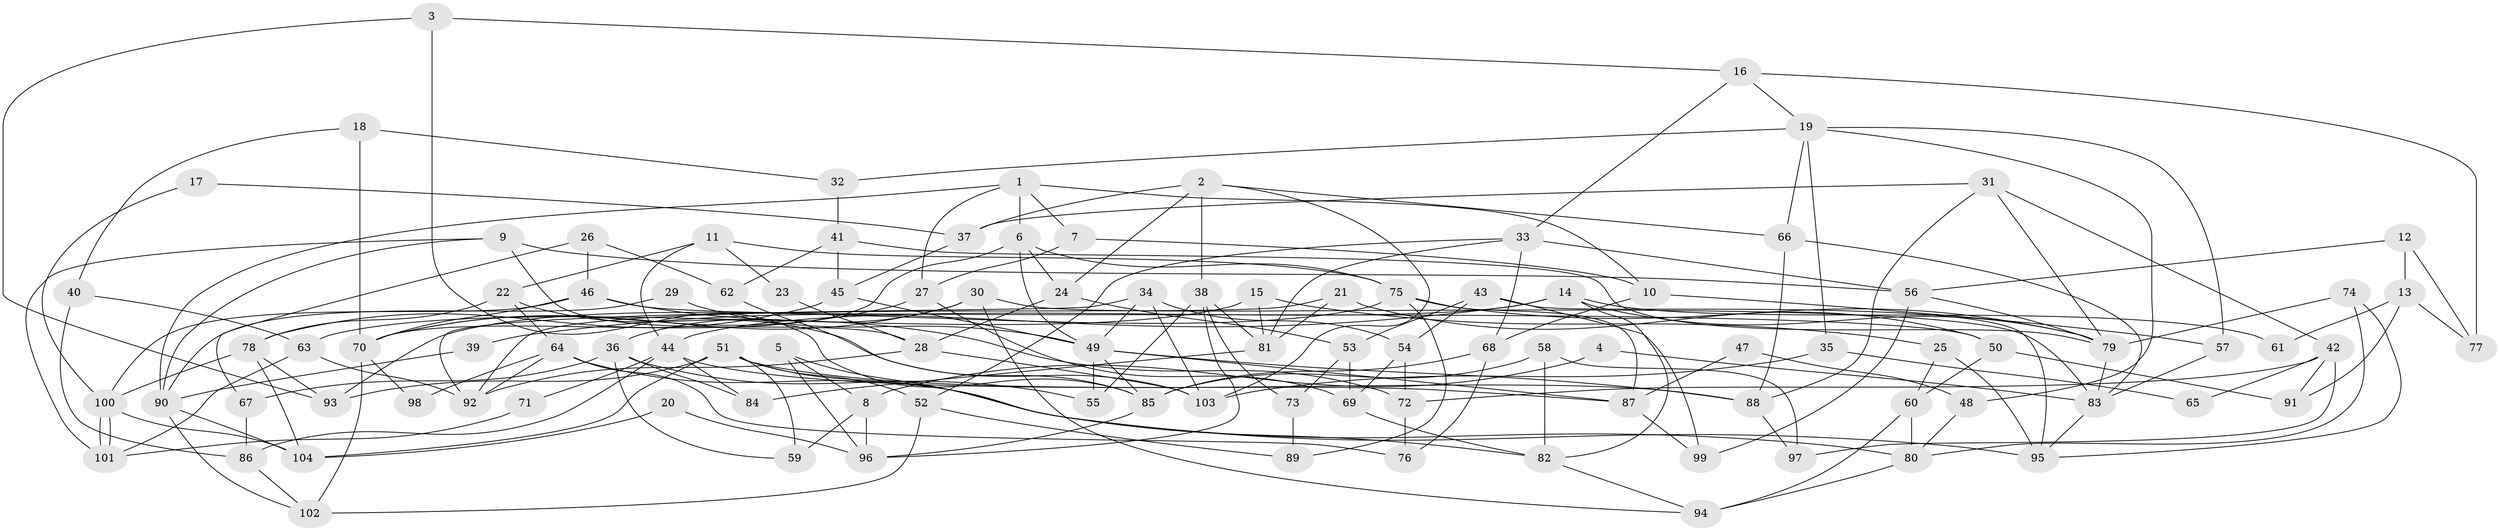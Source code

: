 // coarse degree distribution, {4: 0.2638888888888889, 5: 0.1388888888888889, 2: 0.125, 6: 0.1111111111111111, 3: 0.19444444444444445, 10: 0.027777777777777776, 8: 0.027777777777777776, 7: 0.05555555555555555, 12: 0.027777777777777776, 9: 0.013888888888888888, 11: 0.013888888888888888}
// Generated by graph-tools (version 1.1) at 2025/18/03/04/25 18:18:37]
// undirected, 104 vertices, 208 edges
graph export_dot {
graph [start="1"]
  node [color=gray90,style=filled];
  1;
  2;
  3;
  4;
  5;
  6;
  7;
  8;
  9;
  10;
  11;
  12;
  13;
  14;
  15;
  16;
  17;
  18;
  19;
  20;
  21;
  22;
  23;
  24;
  25;
  26;
  27;
  28;
  29;
  30;
  31;
  32;
  33;
  34;
  35;
  36;
  37;
  38;
  39;
  40;
  41;
  42;
  43;
  44;
  45;
  46;
  47;
  48;
  49;
  50;
  51;
  52;
  53;
  54;
  55;
  56;
  57;
  58;
  59;
  60;
  61;
  62;
  63;
  64;
  65;
  66;
  67;
  68;
  69;
  70;
  71;
  72;
  73;
  74;
  75;
  76;
  77;
  78;
  79;
  80;
  81;
  82;
  83;
  84;
  85;
  86;
  87;
  88;
  89;
  90;
  91;
  92;
  93;
  94;
  95;
  96;
  97;
  98;
  99;
  100;
  101;
  102;
  103;
  104;
  1 -- 10;
  1 -- 6;
  1 -- 7;
  1 -- 27;
  1 -- 90;
  2 -- 37;
  2 -- 24;
  2 -- 38;
  2 -- 66;
  2 -- 103;
  3 -- 93;
  3 -- 85;
  3 -- 16;
  4 -- 8;
  4 -- 83;
  5 -- 96;
  5 -- 8;
  5 -- 82;
  6 -- 70;
  6 -- 75;
  6 -- 24;
  6 -- 49;
  7 -- 27;
  7 -- 10;
  8 -- 96;
  8 -- 59;
  9 -- 56;
  9 -- 28;
  9 -- 90;
  9 -- 101;
  10 -- 57;
  10 -- 68;
  11 -- 22;
  11 -- 75;
  11 -- 23;
  11 -- 44;
  12 -- 13;
  12 -- 56;
  12 -- 77;
  13 -- 77;
  13 -- 91;
  13 -- 61;
  14 -- 44;
  14 -- 79;
  14 -- 39;
  14 -- 61;
  14 -- 82;
  15 -- 63;
  15 -- 81;
  15 -- 25;
  16 -- 33;
  16 -- 19;
  16 -- 77;
  17 -- 100;
  17 -- 37;
  18 -- 40;
  18 -- 32;
  18 -- 70;
  19 -- 66;
  19 -- 32;
  19 -- 35;
  19 -- 48;
  19 -- 57;
  20 -- 96;
  20 -- 104;
  21 -- 50;
  21 -- 81;
  21 -- 92;
  22 -- 103;
  22 -- 78;
  22 -- 64;
  23 -- 28;
  24 -- 53;
  24 -- 28;
  25 -- 95;
  25 -- 60;
  26 -- 62;
  26 -- 46;
  26 -- 67;
  27 -- 69;
  27 -- 70;
  28 -- 103;
  28 -- 92;
  29 -- 90;
  29 -- 49;
  30 -- 70;
  30 -- 94;
  30 -- 36;
  30 -- 83;
  31 -- 88;
  31 -- 79;
  31 -- 37;
  31 -- 42;
  32 -- 41;
  33 -- 68;
  33 -- 52;
  33 -- 56;
  33 -- 81;
  34 -- 92;
  34 -- 54;
  34 -- 49;
  34 -- 103;
  35 -- 103;
  35 -- 65;
  36 -- 67;
  36 -- 55;
  36 -- 59;
  36 -- 84;
  37 -- 45;
  38 -- 55;
  38 -- 73;
  38 -- 81;
  38 -- 96;
  39 -- 90;
  40 -- 63;
  40 -- 86;
  41 -- 45;
  41 -- 79;
  41 -- 62;
  42 -- 97;
  42 -- 65;
  42 -- 72;
  42 -- 91;
  43 -- 95;
  43 -- 54;
  43 -- 53;
  43 -- 99;
  44 -- 84;
  44 -- 71;
  44 -- 86;
  44 -- 87;
  45 -- 49;
  45 -- 78;
  46 -- 70;
  46 -- 100;
  46 -- 50;
  46 -- 72;
  47 -- 48;
  47 -- 87;
  48 -- 80;
  49 -- 55;
  49 -- 85;
  49 -- 87;
  49 -- 88;
  50 -- 60;
  50 -- 91;
  51 -- 93;
  51 -- 80;
  51 -- 52;
  51 -- 59;
  51 -- 88;
  51 -- 104;
  52 -- 102;
  52 -- 89;
  53 -- 73;
  53 -- 69;
  54 -- 69;
  54 -- 72;
  56 -- 99;
  56 -- 79;
  57 -- 83;
  58 -- 85;
  58 -- 82;
  58 -- 97;
  60 -- 80;
  60 -- 94;
  62 -- 85;
  63 -- 92;
  63 -- 101;
  64 -- 92;
  64 -- 76;
  64 -- 95;
  64 -- 98;
  66 -- 88;
  66 -- 83;
  67 -- 86;
  68 -- 76;
  68 -- 85;
  69 -- 82;
  70 -- 98;
  70 -- 102;
  71 -- 101;
  72 -- 76;
  73 -- 89;
  74 -- 79;
  74 -- 95;
  74 -- 80;
  75 -- 87;
  75 -- 79;
  75 -- 89;
  75 -- 93;
  78 -- 104;
  78 -- 100;
  78 -- 93;
  79 -- 83;
  80 -- 94;
  81 -- 84;
  82 -- 94;
  83 -- 95;
  85 -- 96;
  86 -- 102;
  87 -- 99;
  88 -- 97;
  90 -- 102;
  90 -- 104;
  100 -- 101;
  100 -- 101;
  100 -- 104;
}

